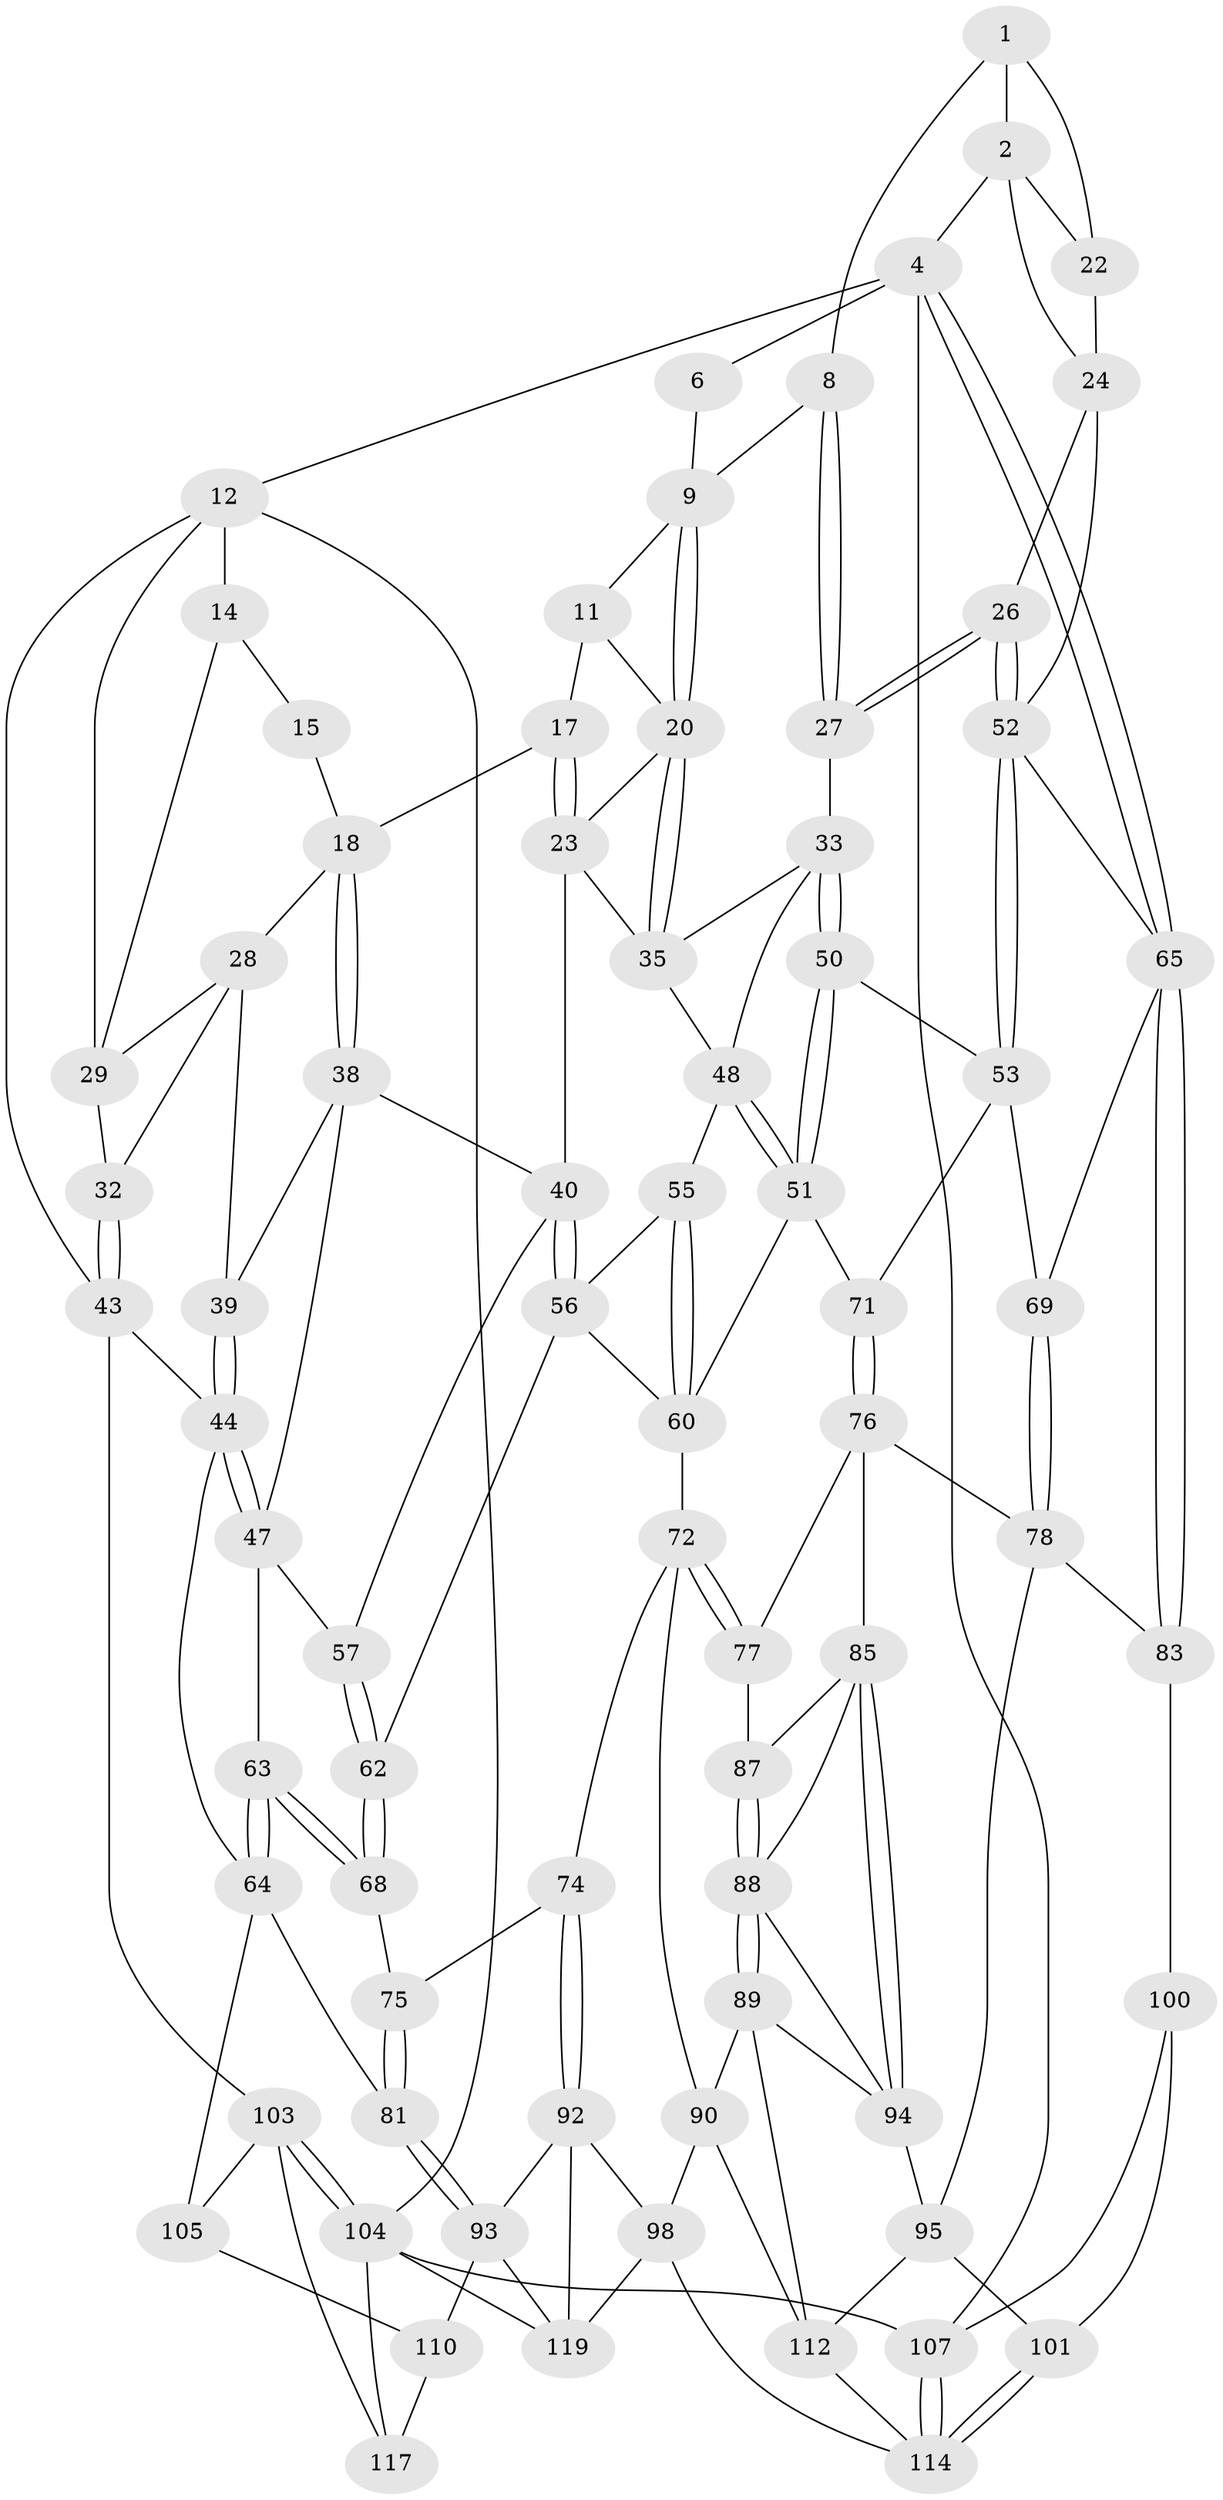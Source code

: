 // Generated by graph-tools (version 1.1) at 2025/52/02/27/25 19:52:41]
// undirected, 74 vertices, 167 edges
graph export_dot {
graph [start="1"]
  node [color=gray90,style=filled];
  1 [pos="+0.7887771492083318+0.06728100541064744",super="+7"];
  2 [pos="+0.8984097291084329+0.06471803900012776",super="+3"];
  4 [pos="+1+0.013009838955729155",super="+5"];
  6 [pos="+0.6644911541646402+0"];
  8 [pos="+0.6598250183177645+0.11785615547664242"];
  9 [pos="+0.5109757802411491+0",super="+10"];
  11 [pos="+0.4240219825248261+0",super="+16"];
  12 [pos="+0+0",super="+13"];
  14 [pos="+0+0"];
  15 [pos="+0.017079769320027218+0"];
  17 [pos="+0.21794262018401525+0.15933762833459"];
  18 [pos="+0.21142638782597842+0.16137775715671948",super="+19"];
  20 [pos="+0.4612730399625128+0.1455610775415076",super="+21"];
  22 [pos="+0.7729365653217835+0.14154693214071024"];
  23 [pos="+0.3881867238681967+0.261103363996967",super="+37"];
  24 [pos="+1+0.11480048584225679",super="+25"];
  26 [pos="+0.7904288529079604+0.27801056865736157"];
  27 [pos="+0.6589490100201517+0.24190257597628778"];
  28 [pos="+0.1402575897762707+0.15074815132616332",super="+31"];
  29 [pos="+0.1330691334576821+0.1471912619925738",super="+30"];
  32 [pos="+0.055285549934475896+0.2007063881632064"];
  33 [pos="+0.647450938351184+0.2525135149298441",super="+34"];
  35 [pos="+0.44903125792227966+0.2254751079075316",super="+36"];
  38 [pos="+0.19237779848233313+0.24703379946155105",super="+42"];
  39 [pos="+0.11955033518268325+0.25958269061071276"];
  40 [pos="+0.3823194723740319+0.27914729659494364",super="+41"];
  43 [pos="+0+0.43582060198674133",super="+46"];
  44 [pos="+0.03703193511380707+0.3762399838344327",super="+45"];
  47 [pos="+0.20562059864591078+0.34184991896864525",super="+58"];
  48 [pos="+0.5528001476115475+0.3520205982238176",super="+49"];
  50 [pos="+0.6612859564845508+0.4150704574472893"];
  51 [pos="+0.5992347622440103+0.45814150754604266",super="+59"];
  52 [pos="+0.8087423480292616+0.4112375963984435",super="+54"];
  53 [pos="+0.791342786759407+0.43173977636609173",super="+70"];
  55 [pos="+0.4699833548222766+0.4308341043912698"];
  56 [pos="+0.4264896211139753+0.42427680912842947",super="+61"];
  57 [pos="+0.2699189894036369+0.41310419773900253"];
  60 [pos="+0.5533382099271157+0.4902016432184483",super="+67"];
  62 [pos="+0.31094760303572516+0.47398225777165043"];
  63 [pos="+0.04791581097156417+0.5199252212561177"];
  64 [pos="+0+0.522225310073486",super="+82"];
  65 [pos="+1+0.5774512322718393",super="+66"];
  68 [pos="+0.23283226988899022+0.5786461608333677"];
  69 [pos="+0.8314298694040141+0.5987436308372547"];
  71 [pos="+0.6210459819049072+0.5563797919184318"];
  72 [pos="+0.4223539318428542+0.6247651298141681",super="+73"];
  74 [pos="+0.32506803827562475+0.6508998104399575"];
  75 [pos="+0.24706962132130844+0.6056310417333911"];
  76 [pos="+0.6225183208558508+0.5727272036641741",super="+80"];
  77 [pos="+0.48487993304064775+0.6525015659880375"];
  78 [pos="+0.8204274637800918+0.6377575436268517",super="+79"];
  81 [pos="+0.14560994773188873+0.7796248490347759"];
  83 [pos="+1+0.679948257256428",super="+84"];
  85 [pos="+0.6331327909895816+0.6611725032015568",super="+86"];
  87 [pos="+0.4874290670581318+0.6549593337603403"];
  88 [pos="+0.5209722725522736+0.8365267686306029",super="+91"];
  89 [pos="+0.44330115089342625+0.8725761661028156",super="+113"];
  90 [pos="+0.42024404270330545+0.8804065170089321",super="+97"];
  92 [pos="+0.2516926185383493+0.8435056725811808",super="+99"];
  93 [pos="+0.21669085157542706+0.841674203040007",super="+109"];
  94 [pos="+0.5951293279930512+0.8246994468569007",super="+96"];
  95 [pos="+0.768595158956201+0.7800108610561444",super="+102"];
  98 [pos="+0.4013964990183255+0.896604670691522",super="+122"];
  100 [pos="+0.9089226166350264+0.8204786844525468",super="+108"];
  101 [pos="+0.8648811640541764+0.8434087857038701"];
  103 [pos="+0+0.8876345854251134",super="+106"];
  104 [pos="+0+1",super="+121"];
  105 [pos="+0+0.8494186345185454"];
  107 [pos="+1+1"];
  110 [pos="+0.10104114592264449+0.9314191866444912",super="+111"];
  112 [pos="+0.7151063889689536+1",super="+116"];
  114 [pos="+1+1",super="+115"];
  117 [pos="+0.055662404295250094+0.9636436582118117",super="+118"];
  119 [pos="+0.22171924294289416+1",super="+120"];
  1 -- 2;
  1 -- 8;
  1 -- 22;
  2 -- 22;
  2 -- 24;
  2 -- 4;
  4 -- 65;
  4 -- 65;
  4 -- 107;
  4 -- 12;
  4 -- 6;
  6 -- 9;
  8 -- 9;
  8 -- 27;
  8 -- 27;
  9 -- 20;
  9 -- 20;
  9 -- 11;
  11 -- 17;
  11 -- 20;
  12 -- 43;
  12 -- 104;
  12 -- 29;
  12 -- 14;
  14 -- 15;
  14 -- 29;
  15 -- 18;
  17 -- 18;
  17 -- 23;
  17 -- 23;
  18 -- 38;
  18 -- 38;
  18 -- 28;
  20 -- 35;
  20 -- 35;
  20 -- 23;
  22 -- 24;
  23 -- 40;
  23 -- 35;
  24 -- 52;
  24 -- 26;
  26 -- 27;
  26 -- 27;
  26 -- 52;
  26 -- 52;
  27 -- 33;
  28 -- 29;
  28 -- 32;
  28 -- 39;
  29 -- 32;
  32 -- 43;
  32 -- 43;
  33 -- 50;
  33 -- 50;
  33 -- 48;
  33 -- 35;
  35 -- 48;
  38 -- 39;
  38 -- 47;
  38 -- 40;
  39 -- 44;
  39 -- 44;
  40 -- 56;
  40 -- 56;
  40 -- 57;
  43 -- 103;
  43 -- 44;
  44 -- 47;
  44 -- 47;
  44 -- 64;
  47 -- 57;
  47 -- 63;
  48 -- 51;
  48 -- 51;
  48 -- 55;
  50 -- 51;
  50 -- 51;
  50 -- 53;
  51 -- 60;
  51 -- 71;
  52 -- 53;
  52 -- 53;
  52 -- 65;
  53 -- 69;
  53 -- 71;
  55 -- 56;
  55 -- 60;
  55 -- 60;
  56 -- 60;
  56 -- 62;
  57 -- 62;
  57 -- 62;
  60 -- 72;
  62 -- 68;
  62 -- 68;
  63 -- 64;
  63 -- 64;
  63 -- 68;
  63 -- 68;
  64 -- 81;
  64 -- 105;
  65 -- 83;
  65 -- 83;
  65 -- 69;
  68 -- 75;
  69 -- 78;
  69 -- 78;
  71 -- 76;
  71 -- 76;
  72 -- 77;
  72 -- 77;
  72 -- 74;
  72 -- 90;
  74 -- 75;
  74 -- 92;
  74 -- 92;
  75 -- 81;
  75 -- 81;
  76 -- 77;
  76 -- 85;
  76 -- 78;
  77 -- 87;
  78 -- 95;
  78 -- 83;
  81 -- 93;
  81 -- 93;
  83 -- 100 [weight=2];
  85 -- 94;
  85 -- 94;
  85 -- 88;
  85 -- 87;
  87 -- 88;
  87 -- 88;
  88 -- 89;
  88 -- 89;
  88 -- 94;
  89 -- 90;
  89 -- 112;
  89 -- 94;
  90 -- 112;
  90 -- 98;
  92 -- 93;
  92 -- 98;
  92 -- 119;
  93 -- 110;
  93 -- 119;
  94 -- 95;
  95 -- 112;
  95 -- 101;
  98 -- 114;
  98 -- 119;
  100 -- 101;
  100 -- 107;
  101 -- 114;
  101 -- 114;
  103 -- 104;
  103 -- 104;
  103 -- 105;
  103 -- 117;
  104 -- 107;
  104 -- 117;
  104 -- 119;
  105 -- 110;
  107 -- 114;
  107 -- 114;
  110 -- 117 [weight=2];
  112 -- 114;
}
